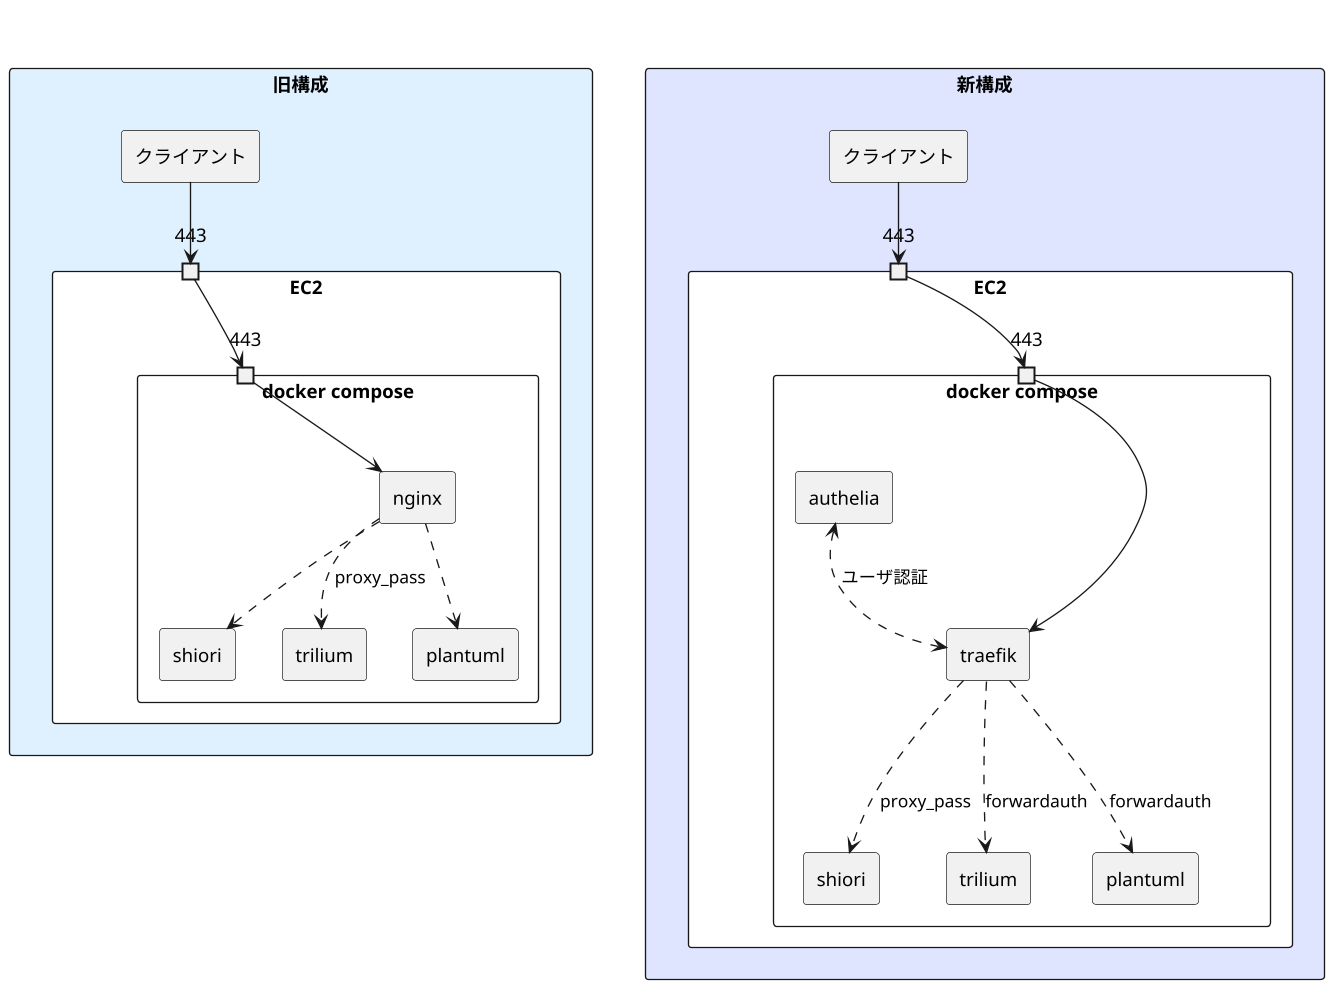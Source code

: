 @startuml

skinparam dpi 128

rectangle 旧構成 as before #dff0ff {
  rectangle EC2 as before.ec2 #ffffff {
    ' node certbot as before.certbot
    port 443 as before.nginx.port.external
    rectangle "docker compose" as before.docker_network {
    '   agent plantuml as before.plantuml
      agent nginx as before.nginx
      agent shiori as before.shiori
      agent trilium as before.trilium
      agent plantuml as before.plantuml
      port 443 as before.nginx.port
    }
  }
  agent クライアント as before.client
  before.client -d-> before.nginx.port.external
  before.nginx.port.external -d-> before.nginx.port
  before.nginx.port -d-> before.nginx
  before.nginx .d.> before.shiori
  before.nginx .d.> before.trilium: proxy_pass
  before.nginx .d.> before.plantuml
}

rectangle 新構成 as after #dfe4ff {
  rectangle EC2 as after.ec2 #ffffff {
    ' node certbot as after.certbot
    port 443 as after.traefik.port.external
    rectangle "docker compose" as after.docker_network {
    '   agent plantuml as after.plantuml
      agent traefik as after.traefik
      agent shiori as after.shiori
      agent trilium as after.trilium
      agent plantuml as after.plantuml
      agent authelia as after.authelia
      port 443 as after.traefik.port
    }
  }
  agent クライアント as after.client
  after.client -d-> after.traefik.port.external
  after.traefik.port.external -d-> after.traefik.port
  after.traefik.port -d-> after.traefik
  after.traefik .d.> after.shiori: proxy_pass
  after.traefik .d.> after.trilium: forwardauth
  after.traefik .d.> after.plantuml: forwardauth
  after.traefik <.u.> after.authelia: ユーザ認証
}

before -[hidden]r- after

@enduml
